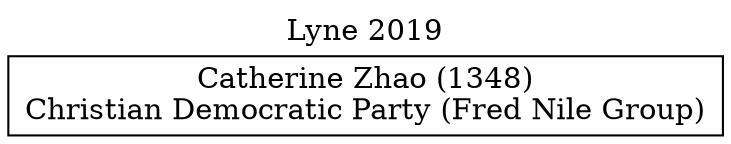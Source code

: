 // House preference flow
digraph "Catherine Zhao (1348)_Lyne_2019" {
	graph [label="Lyne 2019" labelloc=t mclimit=10]
	node [shape=box]
	"Catherine Zhao (1348)" [label="Catherine Zhao (1348)
Christian Democratic Party (Fred Nile Group)"]
}
